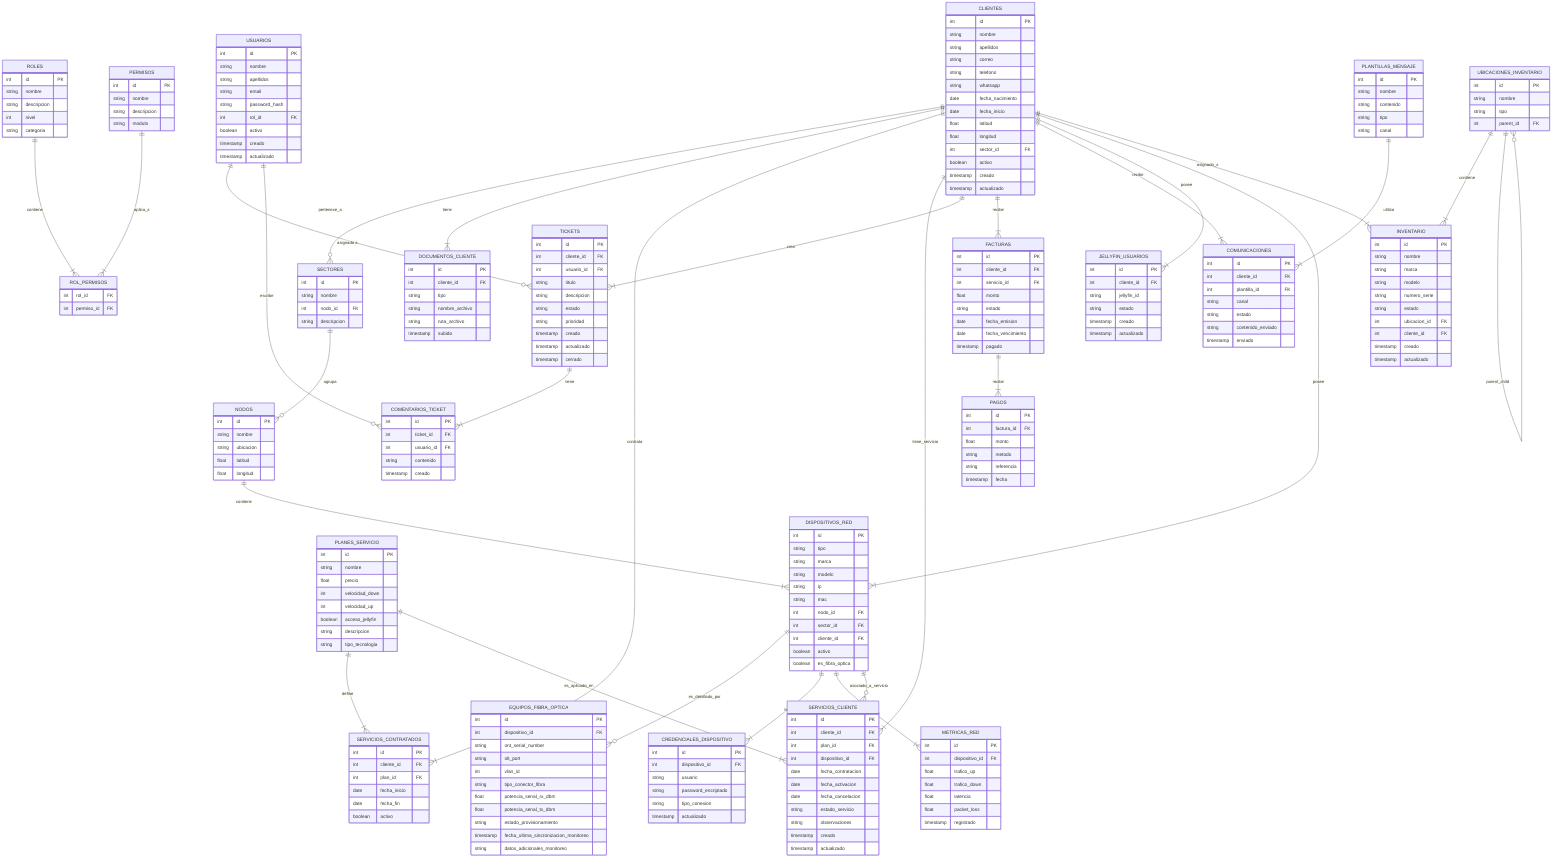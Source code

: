 erDiagram
    USUARIOS {
        int id PK
        string nombre
        string apellidos
        string email
        string password_hash
        int rol_id FK
        boolean activo
        timestamp creado
        timestamp actualizado
    }

    ROLES {
        int id PK
        string nombre
        string descripcion
        int nivel
        string categoria
    }

    PERMISOS {
        int id PK
        string nombre
        string descripcion
        string modulo
    }

    ROL_PERMISOS {
        int rol_id FK
        int permiso_id FK
    }

    CLIENTES {
        int id PK
        string nombre
        string apellidos
        string correo
        string telefono
        string whatsapp
        date fecha_nacimiento
        date fecha_inicio
        float latitud
        float longitud
        int sector_id FK
        boolean activo
        timestamp creado
        timestamp actualizado
    }

    DOCUMENTOS_CLIENTE {
        int id PK
        int cliente_id FK
        string tipo
        string nombre_archivo
        string ruta_archivo
        timestamp subido
    }

    SECTORES {
        int id PK
        string nombre
        int nodo_id FK
        string descripcion
    }

    NODOS {
        int id PK
        string nombre
        string ubicacion
        float latitud
        float longitud
    }

    PLANES_SERVICIO {
        int id PK
        string nombre
        float precio
        int velocidad_down
        int velocidad_up
        boolean acceso_jellyfin
        string descripcion
        string tipo_tecnologia
    }

    SERVICIOS_CONTRATADOS {
        int id PK
        int cliente_id FK
        int plan_id FK
        date fecha_inicio
        date fecha_fin
        boolean activo
    }

    SERVICIOS_CLIENTE {
        int id PK
        int cliente_id FK
        int plan_id FK
        int dispositivo_id FK
        date fecha_contratacion
        date fecha_activacion
        date fecha_cancelacion
        string estado_servicio
        string observaciones
        timestamp creado
        timestamp actualizado
    }

    DISPOSITIVOS_RED {
        int id PK
        string tipo
        string marca
        string modelo
        string ip
        string mac
        int nodo_id FK
        int sector_id FK
        int cliente_id FK
        boolean activo
        boolean es_fibra_optica
    }

    EQUIPOS_FIBRA_OPTICA {
        int id PK
        int dispositivo_id FK
        string ont_serial_number
        string olt_port
        int vlan_id
        string tipo_conector_fibra
        float potencia_senal_rx_dbm
        float potencia_senal_tx_dbm
        string estado_provisionamiento
        timestamp fecha_ultima_sincronizacion_monitoreo
        string datos_adicionales_monitoreo
    }

    CREDENCIALES_DISPOSITIVO {
        int id PK
        int dispositivo_id FK
        string usuario
        string password_encriptado
        string tipo_conexion
        timestamp actualizado
    }

    METRICAS_RED {
        int id PK
        int dispositivo_id FK
        float trafico_up
        float trafico_down
        float latencia
        float packet_loss
        timestamp registrado
    }

    TICKETS {
        int id PK
        int cliente_id FK
        int usuario_id FK
        string titulo
        string descripcion
        string estado
        string prioridad
        timestamp creado
        timestamp actualizado
        timestamp cerrado
    }

    COMENTARIOS_TICKET {
        int id PK
        int ticket_id FK
        int usuario_id FK
        string contenido
        timestamp creado
    }

    UBICACIONES_INVENTARIO {
        int id PK
        string nombre
        string tipo
        int parent_id FK
    }

    INVENTARIO {
        int id PK
        string nombre
        string marca
        string modelo
        string numero_serie
        string estado
        int ubicacion_id FK
        int cliente_id FK
        timestamp creado
        timestamp actualizado
    }

    FACTURAS {
        int id PK
        int cliente_id FK
        int servicio_id FK
        float monto
        string estado
        date fecha_emision
        date fecha_vencimiento
        timestamp pagado
    }

    PAGOS {
        int id PK
        int factura_id FK
        float monto
        string metodo
        string referencia
        timestamp fecha
    }

    PLANTILLAS_MENSAJE {
        int id PK
        string nombre
        string contenido
        string tipo
        string canal
    }

    COMUNICACIONES {
        int id PK
        int cliente_id FK
        int plantilla_id FK
        string canal
        string estado
        string contenido_enviado
        timestamp enviado
    }

    JELLYFIN_USUARIOS {
        int id PK
        int cliente_id FK
        string jellyfin_id
        string estado
        timestamp creado
        timestamp actualizado
    }

    %% Relaciones
    USUARIOS ||--o{ TICKETS : "asignado a"
    USUARIOS ||--o{ COMENTARIOS_TICKET : "escribe"
    ROLES ||--|{ ROL_PERMISOS : "contiene"
    PERMISOS ||--|{ ROL_PERMISOS : "aplica_a"
    CLIENTES ||--o{ SECTORES : "pertenece_a"
    CLIENTES ||--|{ DOCUMENTOS_CLIENTE : "tiene"
    CLIENTES ||--|{ SERVICIOS_CONTRATADOS : "contrata"
    CLIENTES ||--|{ SERVICIOS_CLIENTE : "tiene_servicio"
    CLIENTES ||--|{ TICKETS : "crea"
    CLIENTES ||--|{ FACTURAS : "recibe"
    CLIENTES ||--|{ COMUNICACIONES : "recibe"
    CLIENTES ||--|{ JELLYFIN_USUARIOS : "posee"
    CLIENTES ||--|{ DISPOSITIVOS_RED : "posee"
    CLIENTES ||--|{ INVENTARIO : "asignado_a"
    SECTORES ||--o{ NODOS : "agrupa"
    NODOS ||--|{ DISPOSITIVOS_RED : "contiene"
    PLANES_SERVICIO ||--|{ SERVICIOS_CONTRATADOS : "define"
    PLANES_SERVICIO ||--|{ SERVICIOS_CLIENTE : "es_aplicado_en"
    DISPOSITIVOS_RED ||--o{ EQUIPOS_FIBRA_OPTICA : "es_detallado_por"
    DISPOSITIVOS_RED ||--|{ CREDENCIALES_DISPOSITIVO : "tiene"
    DISPOSITIVOS_RED ||--|{ METRICAS_RED : "genera"
    DISPOSITIVOS_RED ||--o{ SERVICIOS_CLIENTE : "asociado_a_servicio"
    TICKETS ||--|{ COMENTARIOS_TICKET : "tiene"
    UBICACIONES_INVENTARIO ||--|{ INVENTARIO : "contiene"
    UBICACIONES_INVENTARIO ||--o{ UBICACIONES_INVENTARIO : "parent_child"
    FACTURAS ||--|{ PAGOS : "recibe"
    PLANTILLAS_MENSAJE ||--|{ COMUNICACIONES : "utiliza"